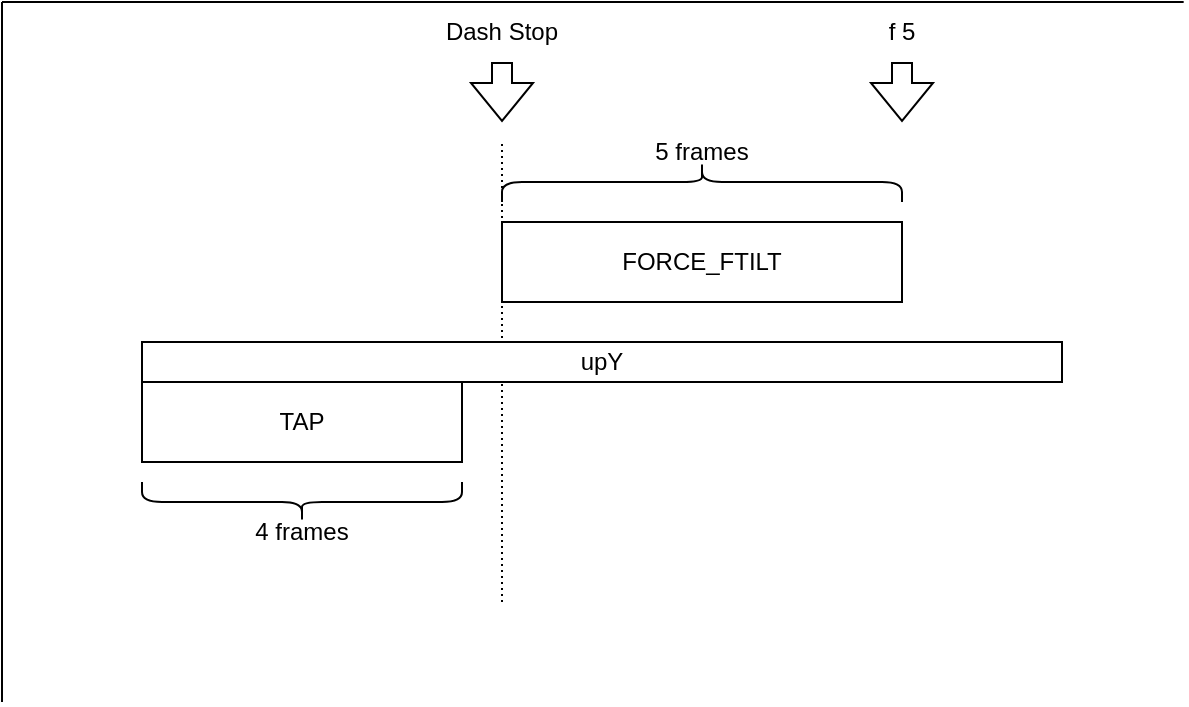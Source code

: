 <mxfile version="25.0.2">
  <diagram name="Página-1" id="PVfdIYDzPCwgvY4Q6XuG">
    <mxGraphModel dx="864" dy="508" grid="1" gridSize="10" guides="1" tooltips="1" connect="1" arrows="1" fold="1" page="1" pageScale="1" pageWidth="827" pageHeight="1169" math="0" shadow="0">
      <root>
        <mxCell id="0" />
        <mxCell id="1" parent="0" />
        <mxCell id="SlxmjYS9UCdOZyBtt-4u-3" value="" style="endArrow=none;html=1;rounded=0;strokeWidth=1;dashed=1;dashPattern=1 2;" edge="1" parent="1">
          <mxGeometry width="50" height="50" relative="1" as="geometry">
            <mxPoint x="260" y="310" as="sourcePoint" />
            <mxPoint x="260" y="80" as="targetPoint" />
          </mxGeometry>
        </mxCell>
        <mxCell id="SlxmjYS9UCdOZyBtt-4u-11" value="" style="shape=curlyBracket;whiteSpace=wrap;html=1;rounded=1;labelPosition=left;verticalLabelPosition=middle;align=right;verticalAlign=middle;size=0.5;rotation=90;" vertex="1" parent="1">
          <mxGeometry x="350" width="20" height="200" as="geometry" />
        </mxCell>
        <mxCell id="SlxmjYS9UCdOZyBtt-4u-12" value="5 frames" style="text;html=1;align=center;verticalAlign=middle;whiteSpace=wrap;rounded=0;" vertex="1" parent="1">
          <mxGeometry x="330" y="70" width="60" height="30" as="geometry" />
        </mxCell>
        <mxCell id="SlxmjYS9UCdOZyBtt-4u-13" value="upY" style="rounded=0;whiteSpace=wrap;html=1;" vertex="1" parent="1">
          <mxGeometry x="80" y="180" width="460" height="20" as="geometry" />
        </mxCell>
        <mxCell id="SlxmjYS9UCdOZyBtt-4u-17" value="TAP" style="rounded=0;whiteSpace=wrap;html=1;" vertex="1" parent="1">
          <mxGeometry x="80" y="200" width="160" height="40" as="geometry" />
        </mxCell>
        <mxCell id="SlxmjYS9UCdOZyBtt-4u-18" value="" style="shape=curlyBracket;whiteSpace=wrap;html=1;rounded=1;labelPosition=left;verticalLabelPosition=middle;align=right;verticalAlign=middle;rotation=-90;size=0.5;" vertex="1" parent="1">
          <mxGeometry x="150" y="180" width="20" height="160" as="geometry" />
        </mxCell>
        <mxCell id="SlxmjYS9UCdOZyBtt-4u-19" value="4 frames" style="text;html=1;align=center;verticalAlign=middle;whiteSpace=wrap;rounded=0;" vertex="1" parent="1">
          <mxGeometry x="130" y="260" width="60" height="30" as="geometry" />
        </mxCell>
        <mxCell id="SlxmjYS9UCdOZyBtt-4u-23" value="" style="endArrow=none;html=1;rounded=0;" edge="1" parent="1">
          <mxGeometry width="50" height="50" relative="1" as="geometry">
            <mxPoint x="10" y="360" as="sourcePoint" />
            <mxPoint x="10" y="10" as="targetPoint" />
          </mxGeometry>
        </mxCell>
        <mxCell id="SlxmjYS9UCdOZyBtt-4u-24" value="" style="endArrow=none;html=1;rounded=0;" edge="1" parent="1">
          <mxGeometry width="50" height="50" relative="1" as="geometry">
            <mxPoint x="10" y="10" as="sourcePoint" />
            <mxPoint x="600.833" y="10" as="targetPoint" />
          </mxGeometry>
        </mxCell>
        <mxCell id="SlxmjYS9UCdOZyBtt-4u-26" value="" style="shape=flexArrow;endArrow=classic;html=1;rounded=0;" edge="1" parent="1">
          <mxGeometry width="50" height="50" relative="1" as="geometry">
            <mxPoint x="260" y="40" as="sourcePoint" />
            <mxPoint x="260" y="70" as="targetPoint" />
          </mxGeometry>
        </mxCell>
        <mxCell id="SlxmjYS9UCdOZyBtt-4u-29" value="" style="shape=flexArrow;endArrow=classic;html=1;rounded=0;" edge="1" parent="1">
          <mxGeometry width="50" height="50" relative="1" as="geometry">
            <mxPoint x="460" y="40" as="sourcePoint" />
            <mxPoint x="460" y="70" as="targetPoint" />
          </mxGeometry>
        </mxCell>
        <mxCell id="SlxmjYS9UCdOZyBtt-4u-30" value="Dash Stop" style="text;html=1;align=center;verticalAlign=middle;whiteSpace=wrap;rounded=0;" vertex="1" parent="1">
          <mxGeometry x="230" y="10" width="60" height="30" as="geometry" />
        </mxCell>
        <mxCell id="SlxmjYS9UCdOZyBtt-4u-31" value="f 5" style="text;html=1;align=center;verticalAlign=middle;whiteSpace=wrap;rounded=0;" vertex="1" parent="1">
          <mxGeometry x="430" y="10" width="60" height="30" as="geometry" />
        </mxCell>
        <mxCell id="SlxmjYS9UCdOZyBtt-4u-37" value="FORCE_FTILT" style="rounded=0;whiteSpace=wrap;html=1;" vertex="1" parent="1">
          <mxGeometry x="260" y="120" width="200" height="40" as="geometry" />
        </mxCell>
      </root>
    </mxGraphModel>
  </diagram>
</mxfile>

